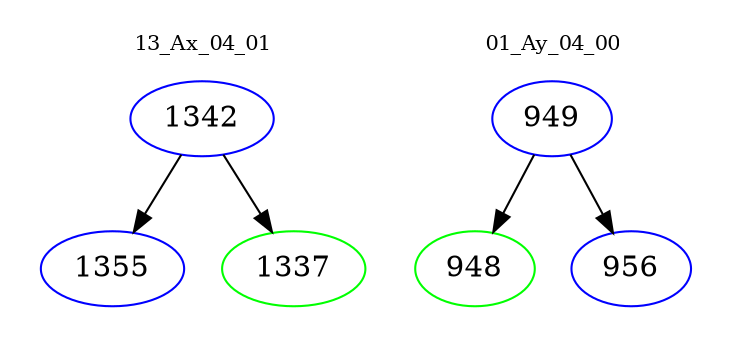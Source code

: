 digraph{
subgraph cluster_0 {
color = white
label = "13_Ax_04_01";
fontsize=10;
T0_1342 [label="1342", color="blue"]
T0_1342 -> T0_1355 [color="black"]
T0_1355 [label="1355", color="blue"]
T0_1342 -> T0_1337 [color="black"]
T0_1337 [label="1337", color="green"]
}
subgraph cluster_1 {
color = white
label = "01_Ay_04_00";
fontsize=10;
T1_949 [label="949", color="blue"]
T1_949 -> T1_948 [color="black"]
T1_948 [label="948", color="green"]
T1_949 -> T1_956 [color="black"]
T1_956 [label="956", color="blue"]
}
}
